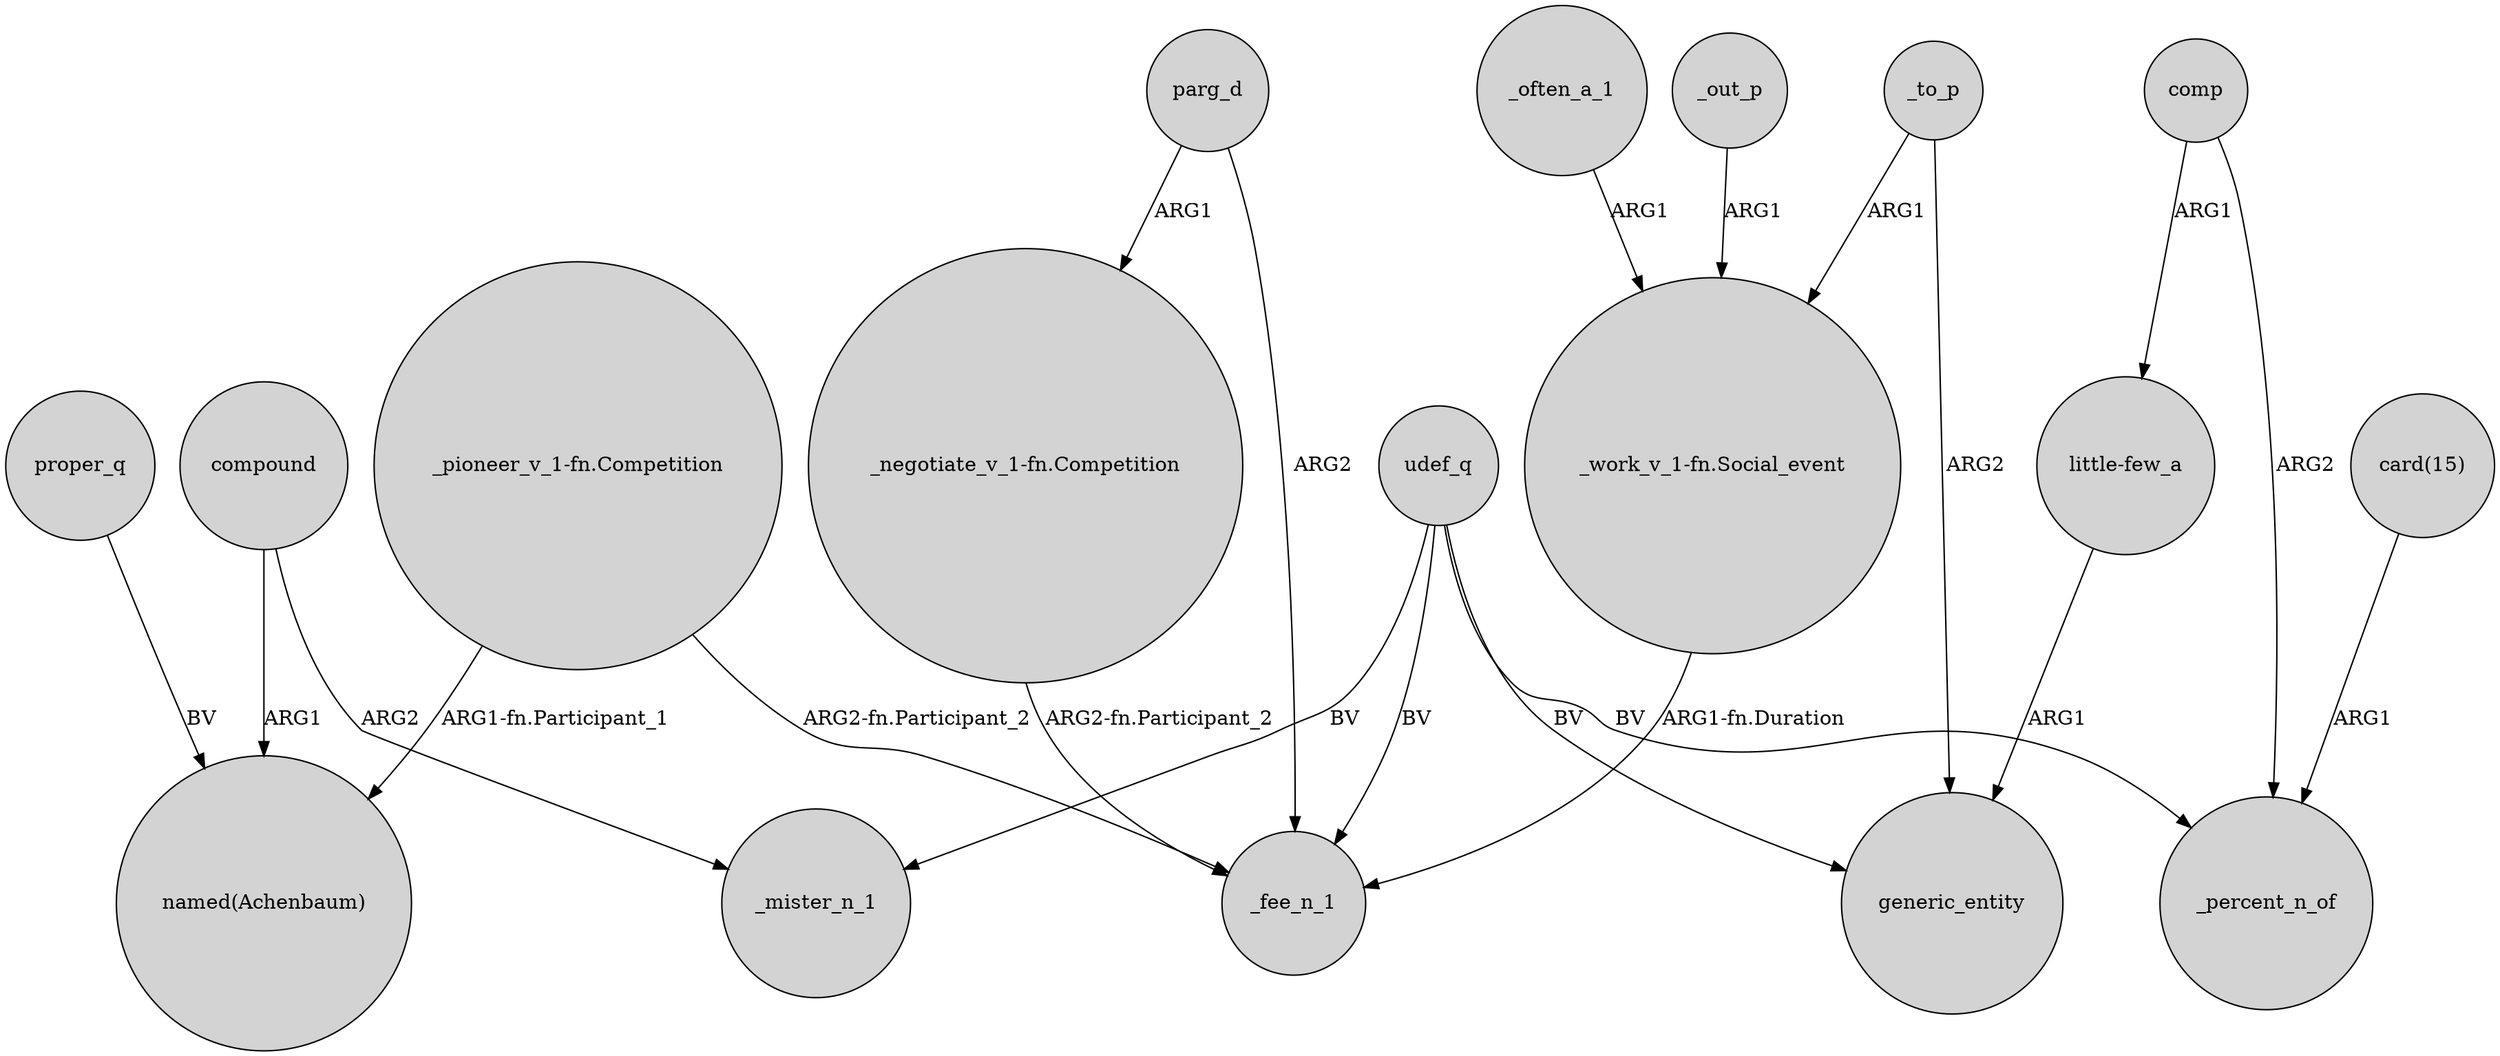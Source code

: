 digraph {
	node [shape=circle style=filled]
	compound -> _mister_n_1 [label=ARG2]
	_to_p -> generic_entity [label=ARG2]
	udef_q -> _fee_n_1 [label=BV]
	compound -> "named(Achenbaum)" [label=ARG1]
	"_pioneer_v_1-fn.Competition" -> "named(Achenbaum)" [label="ARG1-fn.Participant_1"]
	udef_q -> _mister_n_1 [label=BV]
	"_work_v_1-fn.Social_event" -> _fee_n_1 [label="ARG1-fn.Duration"]
	"little-few_a" -> generic_entity [label=ARG1]
	udef_q -> generic_entity [label=BV]
	_out_p -> "_work_v_1-fn.Social_event" [label=ARG1]
	udef_q -> _percent_n_of [label=BV]
	"card(15)" -> _percent_n_of [label=ARG1]
	proper_q -> "named(Achenbaum)" [label=BV]
	comp -> "little-few_a" [label=ARG1]
	"_pioneer_v_1-fn.Competition" -> _fee_n_1 [label="ARG2-fn.Participant_2"]
	_often_a_1 -> "_work_v_1-fn.Social_event" [label=ARG1]
	_to_p -> "_work_v_1-fn.Social_event" [label=ARG1]
	parg_d -> "_negotiate_v_1-fn.Competition" [label=ARG1]
	"_negotiate_v_1-fn.Competition" -> _fee_n_1 [label="ARG2-fn.Participant_2"]
	parg_d -> _fee_n_1 [label=ARG2]
	comp -> _percent_n_of [label=ARG2]
}

